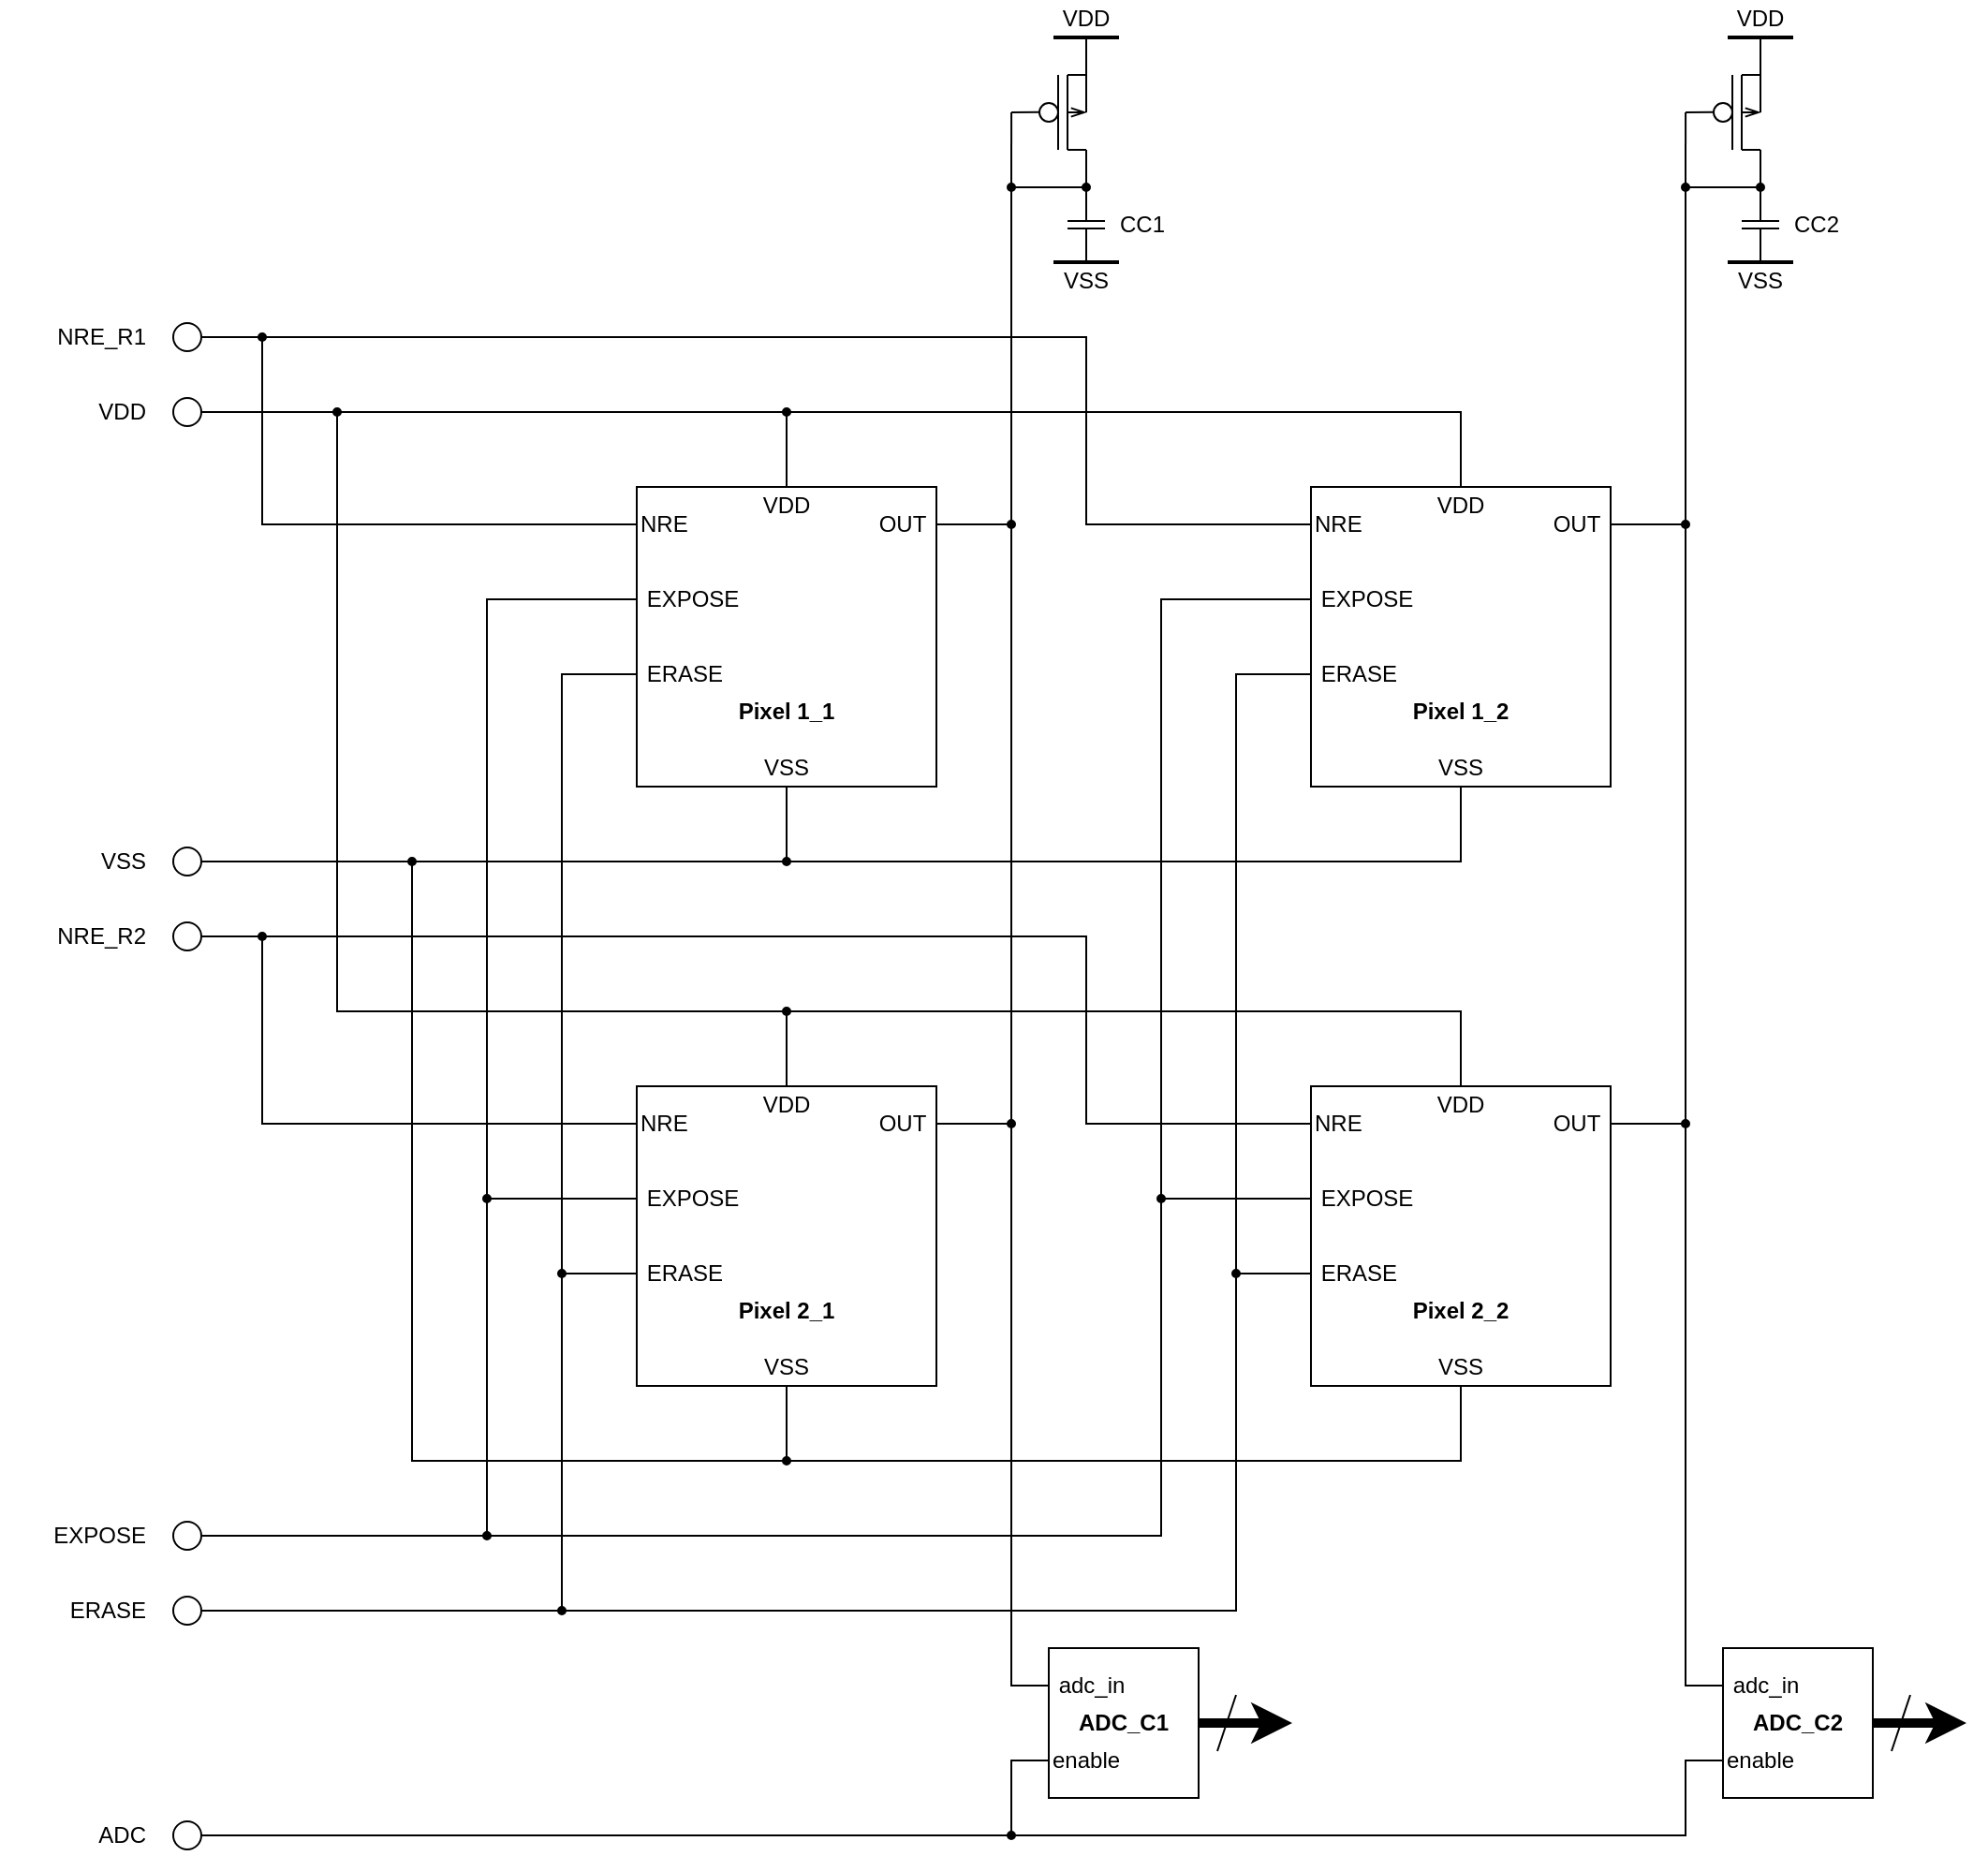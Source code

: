 <mxfile version="13.7.3" type="device"><diagram name="Page-1" id="16e2658f-23c8-b752-8be9-c03fbebb8bbe"><mxGraphModel dx="1668" dy="673" grid="1" gridSize="10" guides="1" tooltips="1" connect="1" arrows="1" fold="1" page="1" pageScale="1" pageWidth="1100" pageHeight="850" background="#ffffff" math="0" shadow="0"><root><mxCell id="0"/><mxCell id="1" parent="0"/><mxCell id="WKZ9acRub406jCpr7INW-43" value="" style="group" vertex="1" connectable="0" parent="1"><mxGeometry x="360" y="280" width="160" height="160" as="geometry"/></mxCell><mxCell id="WKZ9acRub406jCpr7INW-11" value="" style="group" vertex="1" connectable="0" parent="WKZ9acRub406jCpr7INW-43"><mxGeometry width="160" height="160" as="geometry"/></mxCell><mxCell id="WKZ9acRub406jCpr7INW-1" value="" style="rounded=0;whiteSpace=wrap;html=1;" vertex="1" parent="WKZ9acRub406jCpr7INW-11"><mxGeometry width="160" height="160" as="geometry"/></mxCell><mxCell id="WKZ9acRub406jCpr7INW-2" value="&amp;nbsp;EXPOSE" style="text;html=1;strokeColor=none;fillColor=none;align=left;verticalAlign=middle;whiteSpace=wrap;rounded=0;" vertex="1" parent="WKZ9acRub406jCpr7INW-11"><mxGeometry y="50" width="40" height="20" as="geometry"/></mxCell><mxCell id="WKZ9acRub406jCpr7INW-3" value="&amp;nbsp;ERASE" style="text;html=1;strokeColor=none;fillColor=none;align=left;verticalAlign=middle;whiteSpace=wrap;rounded=0;" vertex="1" parent="WKZ9acRub406jCpr7INW-11"><mxGeometry y="90" width="40" height="20" as="geometry"/></mxCell><mxCell id="WKZ9acRub406jCpr7INW-4" value="NRE" style="text;html=1;strokeColor=none;fillColor=none;align=left;verticalAlign=middle;whiteSpace=wrap;rounded=0;" vertex="1" parent="WKZ9acRub406jCpr7INW-11"><mxGeometry y="10" width="40" height="20" as="geometry"/></mxCell><mxCell id="WKZ9acRub406jCpr7INW-5" value="OUT&amp;nbsp;" style="text;html=1;strokeColor=none;fillColor=none;align=right;verticalAlign=middle;whiteSpace=wrap;rounded=0;" vertex="1" parent="WKZ9acRub406jCpr7INW-11"><mxGeometry x="120" y="10" width="40" height="20" as="geometry"/></mxCell><mxCell id="WKZ9acRub406jCpr7INW-6" value="VDD" style="text;html=1;strokeColor=none;fillColor=none;align=center;verticalAlign=middle;whiteSpace=wrap;rounded=0;" vertex="1" parent="WKZ9acRub406jCpr7INW-11"><mxGeometry x="60" width="40" height="20" as="geometry"/></mxCell><mxCell id="WKZ9acRub406jCpr7INW-8" value="Pixel 1_1" style="text;html=1;strokeColor=none;fillColor=none;align=center;verticalAlign=middle;whiteSpace=wrap;rounded=0;fontStyle=1" vertex="1" parent="WKZ9acRub406jCpr7INW-11"><mxGeometry x="45" y="110" width="70" height="20" as="geometry"/></mxCell><mxCell id="WKZ9acRub406jCpr7INW-9" value="VSS" style="text;html=1;strokeColor=none;fillColor=none;align=center;verticalAlign=middle;whiteSpace=wrap;rounded=0;" vertex="1" parent="WKZ9acRub406jCpr7INW-11"><mxGeometry x="60" y="140" width="40" height="20" as="geometry"/></mxCell><mxCell id="WKZ9acRub406jCpr7INW-44" value="" style="group" vertex="1" connectable="0" parent="1"><mxGeometry x="720" y="280" width="160" height="160" as="geometry"/></mxCell><mxCell id="WKZ9acRub406jCpr7INW-45" value="" style="group" vertex="1" connectable="0" parent="WKZ9acRub406jCpr7INW-44"><mxGeometry width="160" height="160" as="geometry"/></mxCell><mxCell id="WKZ9acRub406jCpr7INW-46" value="" style="rounded=0;whiteSpace=wrap;html=1;" vertex="1" parent="WKZ9acRub406jCpr7INW-45"><mxGeometry width="160" height="160" as="geometry"/></mxCell><mxCell id="WKZ9acRub406jCpr7INW-47" value="&amp;nbsp;EXPOSE" style="text;html=1;strokeColor=none;fillColor=none;align=left;verticalAlign=middle;whiteSpace=wrap;rounded=0;" vertex="1" parent="WKZ9acRub406jCpr7INW-45"><mxGeometry y="50" width="40" height="20" as="geometry"/></mxCell><mxCell id="WKZ9acRub406jCpr7INW-48" value="&amp;nbsp;ERASE" style="text;html=1;strokeColor=none;fillColor=none;align=left;verticalAlign=middle;whiteSpace=wrap;rounded=0;" vertex="1" parent="WKZ9acRub406jCpr7INW-45"><mxGeometry y="90" width="40" height="20" as="geometry"/></mxCell><mxCell id="WKZ9acRub406jCpr7INW-49" value="NRE" style="text;html=1;strokeColor=none;fillColor=none;align=left;verticalAlign=middle;whiteSpace=wrap;rounded=0;" vertex="1" parent="WKZ9acRub406jCpr7INW-45"><mxGeometry y="10" width="40" height="20" as="geometry"/></mxCell><mxCell id="WKZ9acRub406jCpr7INW-50" value="OUT&amp;nbsp;" style="text;html=1;strokeColor=none;fillColor=none;align=right;verticalAlign=middle;whiteSpace=wrap;rounded=0;" vertex="1" parent="WKZ9acRub406jCpr7INW-45"><mxGeometry x="120" y="10" width="40" height="20" as="geometry"/></mxCell><mxCell id="WKZ9acRub406jCpr7INW-51" value="VDD" style="text;html=1;strokeColor=none;fillColor=none;align=center;verticalAlign=middle;whiteSpace=wrap;rounded=0;" vertex="1" parent="WKZ9acRub406jCpr7INW-45"><mxGeometry x="60" width="40" height="20" as="geometry"/></mxCell><mxCell id="WKZ9acRub406jCpr7INW-52" value="Pixel 1_2" style="text;html=1;strokeColor=none;fillColor=none;align=center;verticalAlign=middle;whiteSpace=wrap;rounded=0;fontStyle=1" vertex="1" parent="WKZ9acRub406jCpr7INW-45"><mxGeometry x="45" y="110" width="70" height="20" as="geometry"/></mxCell><mxCell id="WKZ9acRub406jCpr7INW-53" value="VSS" style="text;html=1;strokeColor=none;fillColor=none;align=center;verticalAlign=middle;whiteSpace=wrap;rounded=0;" vertex="1" parent="WKZ9acRub406jCpr7INW-45"><mxGeometry x="60" y="140" width="40" height="20" as="geometry"/></mxCell><mxCell id="WKZ9acRub406jCpr7INW-54" value="" style="group" vertex="1" connectable="0" parent="1"><mxGeometry x="360" y="600" width="160" height="160" as="geometry"/></mxCell><mxCell id="WKZ9acRub406jCpr7INW-55" value="" style="group" vertex="1" connectable="0" parent="WKZ9acRub406jCpr7INW-54"><mxGeometry width="160" height="160" as="geometry"/></mxCell><mxCell id="WKZ9acRub406jCpr7INW-56" value="" style="rounded=0;whiteSpace=wrap;html=1;" vertex="1" parent="WKZ9acRub406jCpr7INW-55"><mxGeometry width="160" height="160" as="geometry"/></mxCell><mxCell id="WKZ9acRub406jCpr7INW-57" value="&amp;nbsp;EXPOSE" style="text;html=1;strokeColor=none;fillColor=none;align=left;verticalAlign=middle;whiteSpace=wrap;rounded=0;" vertex="1" parent="WKZ9acRub406jCpr7INW-55"><mxGeometry y="50" width="40" height="20" as="geometry"/></mxCell><mxCell id="WKZ9acRub406jCpr7INW-58" value="&amp;nbsp;ERASE" style="text;html=1;strokeColor=none;fillColor=none;align=left;verticalAlign=middle;whiteSpace=wrap;rounded=0;" vertex="1" parent="WKZ9acRub406jCpr7INW-55"><mxGeometry y="90" width="40" height="20" as="geometry"/></mxCell><mxCell id="WKZ9acRub406jCpr7INW-59" value="NRE" style="text;html=1;strokeColor=none;fillColor=none;align=left;verticalAlign=middle;whiteSpace=wrap;rounded=0;" vertex="1" parent="WKZ9acRub406jCpr7INW-55"><mxGeometry y="10" width="40" height="20" as="geometry"/></mxCell><mxCell id="WKZ9acRub406jCpr7INW-60" value="OUT&amp;nbsp;" style="text;html=1;strokeColor=none;fillColor=none;align=right;verticalAlign=middle;whiteSpace=wrap;rounded=0;" vertex="1" parent="WKZ9acRub406jCpr7INW-55"><mxGeometry x="120" y="10" width="40" height="20" as="geometry"/></mxCell><mxCell id="WKZ9acRub406jCpr7INW-61" value="VDD" style="text;html=1;strokeColor=none;fillColor=none;align=center;verticalAlign=middle;whiteSpace=wrap;rounded=0;" vertex="1" parent="WKZ9acRub406jCpr7INW-55"><mxGeometry x="60" width="40" height="20" as="geometry"/></mxCell><mxCell id="WKZ9acRub406jCpr7INW-62" value="Pixel 2_1" style="text;html=1;strokeColor=none;fillColor=none;align=center;verticalAlign=middle;whiteSpace=wrap;rounded=0;fontStyle=1" vertex="1" parent="WKZ9acRub406jCpr7INW-55"><mxGeometry x="45" y="110" width="70" height="20" as="geometry"/></mxCell><mxCell id="WKZ9acRub406jCpr7INW-63" value="VSS" style="text;html=1;strokeColor=none;fillColor=none;align=center;verticalAlign=middle;whiteSpace=wrap;rounded=0;" vertex="1" parent="WKZ9acRub406jCpr7INW-55"><mxGeometry x="60" y="140" width="40" height="20" as="geometry"/></mxCell><mxCell id="WKZ9acRub406jCpr7INW-64" value="" style="group" vertex="1" connectable="0" parent="1"><mxGeometry x="720" y="600" width="160" height="160" as="geometry"/></mxCell><mxCell id="WKZ9acRub406jCpr7INW-65" value="" style="group" vertex="1" connectable="0" parent="WKZ9acRub406jCpr7INW-64"><mxGeometry width="160" height="160" as="geometry"/></mxCell><mxCell id="WKZ9acRub406jCpr7INW-66" value="" style="rounded=0;whiteSpace=wrap;html=1;" vertex="1" parent="WKZ9acRub406jCpr7INW-65"><mxGeometry width="160" height="160" as="geometry"/></mxCell><mxCell id="WKZ9acRub406jCpr7INW-67" value="&amp;nbsp;EXPOSE" style="text;html=1;strokeColor=none;fillColor=none;align=left;verticalAlign=middle;whiteSpace=wrap;rounded=0;" vertex="1" parent="WKZ9acRub406jCpr7INW-65"><mxGeometry y="50" width="40" height="20" as="geometry"/></mxCell><mxCell id="WKZ9acRub406jCpr7INW-68" value="&amp;nbsp;ERASE" style="text;html=1;strokeColor=none;fillColor=none;align=left;verticalAlign=middle;whiteSpace=wrap;rounded=0;" vertex="1" parent="WKZ9acRub406jCpr7INW-65"><mxGeometry y="90" width="40" height="20" as="geometry"/></mxCell><mxCell id="WKZ9acRub406jCpr7INW-69" value="NRE" style="text;html=1;strokeColor=none;fillColor=none;align=left;verticalAlign=middle;whiteSpace=wrap;rounded=0;" vertex="1" parent="WKZ9acRub406jCpr7INW-65"><mxGeometry y="10" width="40" height="20" as="geometry"/></mxCell><mxCell id="WKZ9acRub406jCpr7INW-70" value="OUT&amp;nbsp;" style="text;html=1;strokeColor=none;fillColor=none;align=right;verticalAlign=middle;whiteSpace=wrap;rounded=0;" vertex="1" parent="WKZ9acRub406jCpr7INW-65"><mxGeometry x="120" y="10" width="40" height="20" as="geometry"/></mxCell><mxCell id="WKZ9acRub406jCpr7INW-71" value="VDD" style="text;html=1;strokeColor=none;fillColor=none;align=center;verticalAlign=middle;whiteSpace=wrap;rounded=0;" vertex="1" parent="WKZ9acRub406jCpr7INW-65"><mxGeometry x="60" width="40" height="20" as="geometry"/></mxCell><mxCell id="WKZ9acRub406jCpr7INW-72" value="Pixel 2_2" style="text;html=1;strokeColor=none;fillColor=none;align=center;verticalAlign=middle;whiteSpace=wrap;rounded=0;fontStyle=1" vertex="1" parent="WKZ9acRub406jCpr7INW-65"><mxGeometry x="45" y="110" width="70" height="20" as="geometry"/></mxCell><mxCell id="WKZ9acRub406jCpr7INW-73" value="VSS" style="text;html=1;strokeColor=none;fillColor=none;align=center;verticalAlign=middle;whiteSpace=wrap;rounded=0;" vertex="1" parent="WKZ9acRub406jCpr7INW-65"><mxGeometry x="60" y="140" width="40" height="20" as="geometry"/></mxCell><mxCell id="WKZ9acRub406jCpr7INW-13" value="" style="pointerEvents=1;verticalLabelPosition=bottom;shadow=0;dashed=0;align=center;html=1;verticalAlign=top;shape=mxgraph.electrical.capacitors.capacitor_1;direction=south;" vertex="1" parent="1"><mxGeometry x="590" y="120" width="20" height="40" as="geometry"/></mxCell><mxCell id="WKZ9acRub406jCpr7INW-17" value="CC1" style="text;html=1;strokeColor=none;fillColor=none;align=center;verticalAlign=middle;whiteSpace=wrap;rounded=0;" vertex="1" parent="1"><mxGeometry x="610" y="130" width="40" height="20" as="geometry"/></mxCell><mxCell id="WKZ9acRub406jCpr7INW-18" value="" style="endArrow=none;html=1;strokeWidth=2;" edge="1" parent="1"><mxGeometry width="50" height="50" relative="1" as="geometry"><mxPoint x="582.5" y="160" as="sourcePoint"/><mxPoint x="617.5" y="160" as="targetPoint"/></mxGeometry></mxCell><mxCell id="WKZ9acRub406jCpr7INW-19" value="VDD" style="text;html=1;strokeColor=none;fillColor=none;align=center;verticalAlign=middle;whiteSpace=wrap;rounded=0;" vertex="1" parent="1"><mxGeometry x="580" y="20" width="40" height="20" as="geometry"/></mxCell><mxCell id="WKZ9acRub406jCpr7INW-20" value="VSS" style="text;html=1;strokeColor=none;fillColor=none;align=center;verticalAlign=middle;whiteSpace=wrap;rounded=0;" vertex="1" parent="1"><mxGeometry x="580" y="160" width="40" height="20" as="geometry"/></mxCell><mxCell id="WKZ9acRub406jCpr7INW-26" value="" style="endArrow=none;html=1;strokeWidth=1;" edge="1" parent="1"><mxGeometry width="50" height="50" relative="1" as="geometry"><mxPoint x="585" y="100" as="sourcePoint"/><mxPoint x="585" y="60" as="targetPoint"/></mxGeometry></mxCell><mxCell id="WKZ9acRub406jCpr7INW-27" value="" style="endArrow=none;html=1;strokeWidth=1;" edge="1" parent="1"><mxGeometry width="50" height="50" relative="1" as="geometry"><mxPoint x="590.0" y="100" as="sourcePoint"/><mxPoint x="590" y="60" as="targetPoint"/></mxGeometry></mxCell><mxCell id="WKZ9acRub406jCpr7INW-28" value="" style="endArrow=none;html=1;strokeWidth=1;" edge="1" parent="1"><mxGeometry width="50" height="50" relative="1" as="geometry"><mxPoint x="590" y="100" as="sourcePoint"/><mxPoint x="600" y="100" as="targetPoint"/></mxGeometry></mxCell><mxCell id="WKZ9acRub406jCpr7INW-29" value="" style="endArrow=none;html=1;strokeWidth=1;" edge="1" parent="1"><mxGeometry width="50" height="50" relative="1" as="geometry"><mxPoint x="590" y="60" as="sourcePoint"/><mxPoint x="600" y="60" as="targetPoint"/></mxGeometry></mxCell><mxCell id="WKZ9acRub406jCpr7INW-30" value="" style="endArrow=openThin;html=1;strokeWidth=1;endFill=0;" edge="1" parent="1"><mxGeometry width="50" height="50" relative="1" as="geometry"><mxPoint x="590" y="80" as="sourcePoint"/><mxPoint x="600" y="80" as="targetPoint"/></mxGeometry></mxCell><mxCell id="WKZ9acRub406jCpr7INW-31" value="" style="endArrow=none;html=1;strokeWidth=1;" edge="1" parent="1"><mxGeometry width="50" height="50" relative="1" as="geometry"><mxPoint x="600" y="80" as="sourcePoint"/><mxPoint x="600" y="60" as="targetPoint"/></mxGeometry></mxCell><mxCell id="WKZ9acRub406jCpr7INW-32" value="" style="ellipse;whiteSpace=wrap;html=1;aspect=fixed;fillColor=none;" vertex="1" parent="1"><mxGeometry x="575" y="75" width="10" height="10" as="geometry"/></mxCell><mxCell id="WKZ9acRub406jCpr7INW-34" value="" style="endArrow=none;html=1;strokeWidth=1;" edge="1" parent="1"><mxGeometry width="50" height="50" relative="1" as="geometry"><mxPoint x="560" y="80" as="sourcePoint"/><mxPoint x="575" y="79.93" as="targetPoint"/><Array as="points"/></mxGeometry></mxCell><mxCell id="WKZ9acRub406jCpr7INW-35" value="" style="endArrow=none;html=1;strokeWidth=1;" edge="1" parent="1"><mxGeometry width="50" height="50" relative="1" as="geometry"><mxPoint x="600" y="120" as="sourcePoint"/><mxPoint x="600" y="100" as="targetPoint"/></mxGeometry></mxCell><mxCell id="WKZ9acRub406jCpr7INW-36" value="" style="endArrow=none;html=1;strokeWidth=1;" edge="1" parent="1"><mxGeometry width="50" height="50" relative="1" as="geometry"><mxPoint x="600" y="60" as="sourcePoint"/><mxPoint x="600" y="40" as="targetPoint"/><Array as="points"><mxPoint x="600" y="50"/></Array></mxGeometry></mxCell><mxCell id="WKZ9acRub406jCpr7INW-37" value="" style="endArrow=none;html=1;strokeWidth=2;" edge="1" parent="1"><mxGeometry width="50" height="50" relative="1" as="geometry"><mxPoint x="582.5" y="40" as="sourcePoint"/><mxPoint x="617.5" y="40" as="targetPoint"/></mxGeometry></mxCell><mxCell id="WKZ9acRub406jCpr7INW-39" style="edgeStyle=orthogonalEdgeStyle;rounded=0;orthogonalLoop=1;jettySize=auto;html=1;exitX=0.5;exitY=0;exitDx=0;exitDy=0;endArrow=none;endFill=0;strokeWidth=1;" edge="1" parent="1" source="WKZ9acRub406jCpr7INW-38"><mxGeometry relative="1" as="geometry"><mxPoint x="560.029" y="80" as="targetPoint"/></mxGeometry></mxCell><mxCell id="WKZ9acRub406jCpr7INW-40" style="edgeStyle=orthogonalEdgeStyle;rounded=0;orthogonalLoop=1;jettySize=auto;html=1;exitX=1;exitY=0.5;exitDx=0;exitDy=0;endArrow=none;endFill=0;strokeWidth=1;" edge="1" parent="1" source="WKZ9acRub406jCpr7INW-41"><mxGeometry relative="1" as="geometry"><mxPoint x="600" y="120" as="targetPoint"/></mxGeometry></mxCell><mxCell id="WKZ9acRub406jCpr7INW-142" style="edgeStyle=orthogonalEdgeStyle;rounded=0;orthogonalLoop=1;jettySize=auto;html=1;exitX=0.5;exitY=1;exitDx=0;exitDy=0;entryX=0.5;entryY=0;entryDx=0;entryDy=0;endArrow=none;endFill=0;strokeWidth=1;" edge="1" parent="1" source="WKZ9acRub406jCpr7INW-38" target="WKZ9acRub406jCpr7INW-96"><mxGeometry relative="1" as="geometry"/></mxCell><mxCell id="WKZ9acRub406jCpr7INW-38" value="" style="ellipse;whiteSpace=wrap;html=1;aspect=fixed;fillColor=#000000;" vertex="1" parent="1"><mxGeometry x="558" y="118" width="4" height="4" as="geometry"/></mxCell><mxCell id="WKZ9acRub406jCpr7INW-41" value="" style="ellipse;whiteSpace=wrap;html=1;aspect=fixed;fillColor=#000000;" vertex="1" parent="1"><mxGeometry x="598" y="118" width="4" height="4" as="geometry"/></mxCell><mxCell id="WKZ9acRub406jCpr7INW-42" style="edgeStyle=orthogonalEdgeStyle;rounded=0;orthogonalLoop=1;jettySize=auto;html=1;exitX=1;exitY=0.5;exitDx=0;exitDy=0;endArrow=none;endFill=0;strokeWidth=1;" edge="1" parent="1" source="WKZ9acRub406jCpr7INW-38" target="WKZ9acRub406jCpr7INW-41"><mxGeometry relative="1" as="geometry"><mxPoint x="600" y="120" as="targetPoint"/><mxPoint x="562.0" y="120" as="sourcePoint"/><Array as="points"><mxPoint x="578" y="120"/><mxPoint x="578" y="120"/></Array></mxGeometry></mxCell><mxCell id="WKZ9acRub406jCpr7INW-75" value="" style="pointerEvents=1;verticalLabelPosition=bottom;shadow=0;dashed=0;align=center;html=1;verticalAlign=top;shape=mxgraph.electrical.capacitors.capacitor_1;direction=south;" vertex="1" parent="1"><mxGeometry x="950" y="120" width="20" height="40" as="geometry"/></mxCell><mxCell id="WKZ9acRub406jCpr7INW-76" value="CC2" style="text;html=1;strokeColor=none;fillColor=none;align=center;verticalAlign=middle;whiteSpace=wrap;rounded=0;" vertex="1" parent="1"><mxGeometry x="970" y="130" width="40" height="20" as="geometry"/></mxCell><mxCell id="WKZ9acRub406jCpr7INW-77" value="" style="endArrow=none;html=1;strokeWidth=2;" edge="1" parent="1"><mxGeometry width="50" height="50" relative="1" as="geometry"><mxPoint x="942.5" y="160" as="sourcePoint"/><mxPoint x="977.5" y="160" as="targetPoint"/></mxGeometry></mxCell><mxCell id="WKZ9acRub406jCpr7INW-78" value="VDD" style="text;html=1;strokeColor=none;fillColor=none;align=center;verticalAlign=middle;whiteSpace=wrap;rounded=0;" vertex="1" parent="1"><mxGeometry x="940" y="20" width="40" height="20" as="geometry"/></mxCell><mxCell id="WKZ9acRub406jCpr7INW-79" value="VSS" style="text;html=1;strokeColor=none;fillColor=none;align=center;verticalAlign=middle;whiteSpace=wrap;rounded=0;" vertex="1" parent="1"><mxGeometry x="940" y="160" width="40" height="20" as="geometry"/></mxCell><mxCell id="WKZ9acRub406jCpr7INW-80" value="" style="endArrow=none;html=1;strokeWidth=1;" edge="1" parent="1"><mxGeometry width="50" height="50" relative="1" as="geometry"><mxPoint x="945" y="100" as="sourcePoint"/><mxPoint x="945" y="60" as="targetPoint"/></mxGeometry></mxCell><mxCell id="WKZ9acRub406jCpr7INW-81" value="" style="endArrow=none;html=1;strokeWidth=1;" edge="1" parent="1"><mxGeometry width="50" height="50" relative="1" as="geometry"><mxPoint x="950" y="100" as="sourcePoint"/><mxPoint x="950" y="60" as="targetPoint"/></mxGeometry></mxCell><mxCell id="WKZ9acRub406jCpr7INW-82" value="" style="endArrow=none;html=1;strokeWidth=1;" edge="1" parent="1"><mxGeometry width="50" height="50" relative="1" as="geometry"><mxPoint x="950" y="100" as="sourcePoint"/><mxPoint x="960" y="100" as="targetPoint"/></mxGeometry></mxCell><mxCell id="WKZ9acRub406jCpr7INW-83" value="" style="endArrow=none;html=1;strokeWidth=1;" edge="1" parent="1"><mxGeometry width="50" height="50" relative="1" as="geometry"><mxPoint x="950" y="60" as="sourcePoint"/><mxPoint x="960" y="60" as="targetPoint"/></mxGeometry></mxCell><mxCell id="WKZ9acRub406jCpr7INW-84" value="" style="endArrow=openThin;html=1;strokeWidth=1;endFill=0;" edge="1" parent="1"><mxGeometry width="50" height="50" relative="1" as="geometry"><mxPoint x="950" y="80" as="sourcePoint"/><mxPoint x="960" y="80" as="targetPoint"/></mxGeometry></mxCell><mxCell id="WKZ9acRub406jCpr7INW-85" value="" style="endArrow=none;html=1;strokeWidth=1;" edge="1" parent="1"><mxGeometry width="50" height="50" relative="1" as="geometry"><mxPoint x="960" y="80" as="sourcePoint"/><mxPoint x="960" y="60" as="targetPoint"/></mxGeometry></mxCell><mxCell id="WKZ9acRub406jCpr7INW-86" value="" style="ellipse;whiteSpace=wrap;html=1;aspect=fixed;fillColor=none;" vertex="1" parent="1"><mxGeometry x="935" y="75" width="10" height="10" as="geometry"/></mxCell><mxCell id="WKZ9acRub406jCpr7INW-87" value="" style="endArrow=none;html=1;strokeWidth=1;" edge="1" parent="1"><mxGeometry width="50" height="50" relative="1" as="geometry"><mxPoint x="920" y="80" as="sourcePoint"/><mxPoint x="935" y="79.93" as="targetPoint"/><Array as="points"/></mxGeometry></mxCell><mxCell id="WKZ9acRub406jCpr7INW-88" value="" style="endArrow=none;html=1;strokeWidth=1;" edge="1" parent="1"><mxGeometry width="50" height="50" relative="1" as="geometry"><mxPoint x="960" y="120" as="sourcePoint"/><mxPoint x="960" y="100" as="targetPoint"/></mxGeometry></mxCell><mxCell id="WKZ9acRub406jCpr7INW-89" value="" style="endArrow=none;html=1;strokeWidth=1;" edge="1" parent="1"><mxGeometry width="50" height="50" relative="1" as="geometry"><mxPoint x="960" y="60" as="sourcePoint"/><mxPoint x="960" y="40" as="targetPoint"/><Array as="points"><mxPoint x="960" y="50"/></Array></mxGeometry></mxCell><mxCell id="WKZ9acRub406jCpr7INW-90" value="" style="endArrow=none;html=1;strokeWidth=2;" edge="1" parent="1"><mxGeometry width="50" height="50" relative="1" as="geometry"><mxPoint x="942.5" y="40" as="sourcePoint"/><mxPoint x="977.5" y="40" as="targetPoint"/></mxGeometry></mxCell><mxCell id="WKZ9acRub406jCpr7INW-91" style="edgeStyle=orthogonalEdgeStyle;rounded=0;orthogonalLoop=1;jettySize=auto;html=1;exitX=0.5;exitY=0;exitDx=0;exitDy=0;endArrow=none;endFill=0;strokeWidth=1;" edge="1" parent="1" source="WKZ9acRub406jCpr7INW-93"><mxGeometry relative="1" as="geometry"><mxPoint x="920.029" y="80" as="targetPoint"/></mxGeometry></mxCell><mxCell id="WKZ9acRub406jCpr7INW-92" style="edgeStyle=orthogonalEdgeStyle;rounded=0;orthogonalLoop=1;jettySize=auto;html=1;exitX=1;exitY=0.5;exitDx=0;exitDy=0;endArrow=none;endFill=0;strokeWidth=1;" edge="1" parent="1" source="WKZ9acRub406jCpr7INW-94"><mxGeometry relative="1" as="geometry"><mxPoint x="960" y="120" as="targetPoint"/></mxGeometry></mxCell><mxCell id="WKZ9acRub406jCpr7INW-93" value="" style="ellipse;whiteSpace=wrap;html=1;aspect=fixed;fillColor=#000000;" vertex="1" parent="1"><mxGeometry x="918" y="118" width="4" height="4" as="geometry"/></mxCell><mxCell id="WKZ9acRub406jCpr7INW-94" value="" style="ellipse;whiteSpace=wrap;html=1;aspect=fixed;fillColor=#000000;" vertex="1" parent="1"><mxGeometry x="958" y="118" width="4" height="4" as="geometry"/></mxCell><mxCell id="WKZ9acRub406jCpr7INW-95" style="edgeStyle=orthogonalEdgeStyle;rounded=0;orthogonalLoop=1;jettySize=auto;html=1;exitX=1;exitY=0.5;exitDx=0;exitDy=0;endArrow=none;endFill=0;strokeWidth=1;" edge="1" parent="1" source="WKZ9acRub406jCpr7INW-93" target="WKZ9acRub406jCpr7INW-94"><mxGeometry relative="1" as="geometry"><mxPoint x="960" y="120" as="targetPoint"/><mxPoint x="922.0" y="120" as="sourcePoint"/><Array as="points"><mxPoint x="938" y="120"/><mxPoint x="938" y="120"/></Array></mxGeometry></mxCell><mxCell id="WKZ9acRub406jCpr7INW-96" value="" style="ellipse;whiteSpace=wrap;html=1;aspect=fixed;fillColor=#000000;" vertex="1" parent="1"><mxGeometry x="558" y="298" width="4" height="4" as="geometry"/></mxCell><mxCell id="WKZ9acRub406jCpr7INW-114" style="edgeStyle=orthogonalEdgeStyle;rounded=0;orthogonalLoop=1;jettySize=auto;html=1;exitX=1;exitY=0.5;exitDx=0;exitDy=0;entryX=0.5;entryY=1;entryDx=0;entryDy=0;endArrow=none;endFill=0;strokeWidth=1;" edge="1" parent="1" source="WKZ9acRub406jCpr7INW-97" target="WKZ9acRub406jCpr7INW-53"><mxGeometry relative="1" as="geometry"/></mxCell><mxCell id="WKZ9acRub406jCpr7INW-97" value="" style="ellipse;whiteSpace=wrap;html=1;aspect=fixed;fillColor=#000000;" vertex="1" parent="1"><mxGeometry x="438" y="478" width="4" height="4" as="geometry"/></mxCell><mxCell id="WKZ9acRub406jCpr7INW-120" style="edgeStyle=orthogonalEdgeStyle;rounded=0;orthogonalLoop=1;jettySize=auto;html=1;exitX=0.5;exitY=1;exitDx=0;exitDy=0;entryX=0.5;entryY=0;entryDx=0;entryDy=0;endArrow=none;endFill=0;strokeWidth=1;" edge="1" parent="1" source="WKZ9acRub406jCpr7INW-98" target="WKZ9acRub406jCpr7INW-6"><mxGeometry relative="1" as="geometry"/></mxCell><mxCell id="WKZ9acRub406jCpr7INW-121" style="edgeStyle=orthogonalEdgeStyle;rounded=0;orthogonalLoop=1;jettySize=auto;html=1;exitX=1;exitY=0.5;exitDx=0;exitDy=0;entryX=0.5;entryY=0;entryDx=0;entryDy=0;endArrow=none;endFill=0;strokeWidth=1;" edge="1" parent="1" source="WKZ9acRub406jCpr7INW-98" target="WKZ9acRub406jCpr7INW-51"><mxGeometry relative="1" as="geometry"/></mxCell><mxCell id="WKZ9acRub406jCpr7INW-98" value="" style="ellipse;whiteSpace=wrap;html=1;aspect=fixed;fillColor=#000000;" vertex="1" parent="1"><mxGeometry x="438" y="238" width="4" height="4" as="geometry"/></mxCell><mxCell id="WKZ9acRub406jCpr7INW-161" style="edgeStyle=orthogonalEdgeStyle;rounded=0;orthogonalLoop=1;jettySize=auto;html=1;exitX=0.5;exitY=1;exitDx=0;exitDy=0;entryX=0;entryY=0.5;entryDx=0;entryDy=0;endArrow=none;endFill=0;strokeWidth=1;" edge="1" parent="1" source="WKZ9acRub406jCpr7INW-99" target="WKZ9acRub406jCpr7INW-150"><mxGeometry relative="1" as="geometry"/></mxCell><mxCell id="WKZ9acRub406jCpr7INW-99" value="" style="ellipse;whiteSpace=wrap;html=1;aspect=fixed;fillColor=#000000;" vertex="1" parent="1"><mxGeometry x="558" y="618" width="4" height="4" as="geometry"/></mxCell><mxCell id="WKZ9acRub406jCpr7INW-117" style="edgeStyle=orthogonalEdgeStyle;rounded=0;orthogonalLoop=1;jettySize=auto;html=1;exitX=0.5;exitY=0;exitDx=0;exitDy=0;entryX=0.5;entryY=1;entryDx=0;entryDy=0;endArrow=none;endFill=0;strokeWidth=1;" edge="1" parent="1" source="WKZ9acRub406jCpr7INW-100" target="WKZ9acRub406jCpr7INW-63"><mxGeometry relative="1" as="geometry"/></mxCell><mxCell id="WKZ9acRub406jCpr7INW-118" style="edgeStyle=orthogonalEdgeStyle;rounded=0;orthogonalLoop=1;jettySize=auto;html=1;exitX=1;exitY=0.5;exitDx=0;exitDy=0;entryX=0.5;entryY=1;entryDx=0;entryDy=0;endArrow=none;endFill=0;strokeWidth=1;" edge="1" parent="1" source="WKZ9acRub406jCpr7INW-100" target="WKZ9acRub406jCpr7INW-73"><mxGeometry relative="1" as="geometry"/></mxCell><mxCell id="WKZ9acRub406jCpr7INW-100" value="" style="ellipse;whiteSpace=wrap;html=1;aspect=fixed;fillColor=#000000;" vertex="1" parent="1"><mxGeometry x="438" y="798" width="4" height="4" as="geometry"/></mxCell><mxCell id="WKZ9acRub406jCpr7INW-123" style="edgeStyle=orthogonalEdgeStyle;rounded=0;orthogonalLoop=1;jettySize=auto;html=1;exitX=1;exitY=0.5;exitDx=0;exitDy=0;entryX=0.5;entryY=0;entryDx=0;entryDy=0;endArrow=none;endFill=0;strokeWidth=1;" edge="1" parent="1" source="WKZ9acRub406jCpr7INW-101" target="WKZ9acRub406jCpr7INW-71"><mxGeometry relative="1" as="geometry"/></mxCell><mxCell id="WKZ9acRub406jCpr7INW-124" style="edgeStyle=orthogonalEdgeStyle;rounded=0;orthogonalLoop=1;jettySize=auto;html=1;exitX=0.5;exitY=1;exitDx=0;exitDy=0;entryX=0.5;entryY=0;entryDx=0;entryDy=0;endArrow=none;endFill=0;strokeWidth=1;" edge="1" parent="1" source="WKZ9acRub406jCpr7INW-101" target="WKZ9acRub406jCpr7INW-61"><mxGeometry relative="1" as="geometry"/></mxCell><mxCell id="WKZ9acRub406jCpr7INW-101" value="" style="ellipse;whiteSpace=wrap;html=1;aspect=fixed;fillColor=#000000;" vertex="1" parent="1"><mxGeometry x="438" y="558" width="4" height="4" as="geometry"/></mxCell><mxCell id="WKZ9acRub406jCpr7INW-102" value="" style="ellipse;whiteSpace=wrap;html=1;aspect=fixed;fillColor=#000000;" vertex="1" parent="1"><mxGeometry x="318" y="698" width="4" height="4" as="geometry"/></mxCell><mxCell id="WKZ9acRub406jCpr7INW-125" style="edgeStyle=orthogonalEdgeStyle;rounded=0;orthogonalLoop=1;jettySize=auto;html=1;exitX=0.5;exitY=0;exitDx=0;exitDy=0;entryX=0;entryY=0.5;entryDx=0;entryDy=0;endArrow=none;endFill=0;strokeWidth=1;" edge="1" parent="1" source="WKZ9acRub406jCpr7INW-103" target="WKZ9acRub406jCpr7INW-2"><mxGeometry relative="1" as="geometry"/></mxCell><mxCell id="WKZ9acRub406jCpr7INW-127" style="edgeStyle=orthogonalEdgeStyle;rounded=0;orthogonalLoop=1;jettySize=auto;html=1;exitX=1;exitY=0.5;exitDx=0;exitDy=0;entryX=0;entryY=0.5;entryDx=0;entryDy=0;endArrow=none;endFill=0;strokeWidth=1;" edge="1" parent="1" source="WKZ9acRub406jCpr7INW-103" target="WKZ9acRub406jCpr7INW-57"><mxGeometry relative="1" as="geometry"/></mxCell><mxCell id="WKZ9acRub406jCpr7INW-129" style="edgeStyle=orthogonalEdgeStyle;rounded=0;orthogonalLoop=1;jettySize=auto;html=1;exitX=0.5;exitY=1;exitDx=0;exitDy=0;entryX=0.5;entryY=0;entryDx=0;entryDy=0;endArrow=none;endFill=0;strokeWidth=1;" edge="1" parent="1" source="WKZ9acRub406jCpr7INW-103" target="WKZ9acRub406jCpr7INW-109"><mxGeometry relative="1" as="geometry"/></mxCell><mxCell id="WKZ9acRub406jCpr7INW-103" value="" style="ellipse;whiteSpace=wrap;html=1;aspect=fixed;fillColor=#000000;" vertex="1" parent="1"><mxGeometry x="278" y="658" width="4" height="4" as="geometry"/></mxCell><mxCell id="WKZ9acRub406jCpr7INW-133" style="edgeStyle=orthogonalEdgeStyle;rounded=0;orthogonalLoop=1;jettySize=auto;html=1;exitX=1;exitY=0.5;exitDx=0;exitDy=0;entryX=0;entryY=0.5;entryDx=0;entryDy=0;endArrow=none;endFill=0;strokeWidth=1;" edge="1" parent="1" source="WKZ9acRub406jCpr7INW-104" target="WKZ9acRub406jCpr7INW-68"><mxGeometry relative="1" as="geometry"/></mxCell><mxCell id="WKZ9acRub406jCpr7INW-104" value="" style="ellipse;whiteSpace=wrap;html=1;aspect=fixed;fillColor=#000000;" vertex="1" parent="1"><mxGeometry x="678" y="698" width="4" height="4" as="geometry"/></mxCell><mxCell id="WKZ9acRub406jCpr7INW-134" style="edgeStyle=orthogonalEdgeStyle;rounded=0;orthogonalLoop=1;jettySize=auto;html=1;exitX=1;exitY=0.5;exitDx=0;exitDy=0;entryX=0;entryY=0.5;entryDx=0;entryDy=0;endArrow=none;endFill=0;strokeWidth=1;" edge="1" parent="1" source="WKZ9acRub406jCpr7INW-105" target="WKZ9acRub406jCpr7INW-67"><mxGeometry relative="1" as="geometry"/></mxCell><mxCell id="WKZ9acRub406jCpr7INW-135" style="edgeStyle=orthogonalEdgeStyle;rounded=0;orthogonalLoop=1;jettySize=auto;html=1;exitX=0.5;exitY=0;exitDx=0;exitDy=0;entryX=0;entryY=0.5;entryDx=0;entryDy=0;endArrow=none;endFill=0;strokeWidth=1;" edge="1" parent="1" source="WKZ9acRub406jCpr7INW-105" target="WKZ9acRub406jCpr7INW-47"><mxGeometry relative="1" as="geometry"/></mxCell><mxCell id="WKZ9acRub406jCpr7INW-105" value="" style="ellipse;whiteSpace=wrap;html=1;aspect=fixed;fillColor=#000000;" vertex="1" parent="1"><mxGeometry x="638" y="658" width="4" height="4" as="geometry"/></mxCell><mxCell id="WKZ9acRub406jCpr7INW-147" style="edgeStyle=orthogonalEdgeStyle;rounded=0;orthogonalLoop=1;jettySize=auto;html=1;exitX=0.5;exitY=0;exitDx=0;exitDy=0;entryX=0.5;entryY=1;entryDx=0;entryDy=0;endArrow=none;endFill=0;strokeWidth=1;" edge="1" parent="1" source="WKZ9acRub406jCpr7INW-106" target="WKZ9acRub406jCpr7INW-93"><mxGeometry relative="1" as="geometry"/></mxCell><mxCell id="WKZ9acRub406jCpr7INW-106" value="" style="ellipse;whiteSpace=wrap;html=1;aspect=fixed;fillColor=#000000;" vertex="1" parent="1"><mxGeometry x="918" y="298" width="4" height="4" as="geometry"/></mxCell><mxCell id="WKZ9acRub406jCpr7INW-146" style="edgeStyle=orthogonalEdgeStyle;rounded=0;orthogonalLoop=1;jettySize=auto;html=1;exitX=0.5;exitY=0;exitDx=0;exitDy=0;entryX=0.5;entryY=1;entryDx=0;entryDy=0;endArrow=none;endFill=0;strokeWidth=1;" edge="1" parent="1" source="WKZ9acRub406jCpr7INW-107" target="WKZ9acRub406jCpr7INW-106"><mxGeometry relative="1" as="geometry"/></mxCell><mxCell id="WKZ9acRub406jCpr7INW-162" style="edgeStyle=orthogonalEdgeStyle;rounded=0;orthogonalLoop=1;jettySize=auto;html=1;exitX=0.5;exitY=1;exitDx=0;exitDy=0;entryX=0;entryY=0.5;entryDx=0;entryDy=0;endArrow=none;endFill=0;strokeWidth=1;" edge="1" parent="1" source="WKZ9acRub406jCpr7INW-107" target="WKZ9acRub406jCpr7INW-157"><mxGeometry relative="1" as="geometry"/></mxCell><mxCell id="WKZ9acRub406jCpr7INW-107" value="" style="ellipse;whiteSpace=wrap;html=1;aspect=fixed;fillColor=#000000;" vertex="1" parent="1"><mxGeometry x="918" y="618" width="4" height="4" as="geometry"/></mxCell><mxCell id="WKZ9acRub406jCpr7INW-130" style="edgeStyle=orthogonalEdgeStyle;rounded=0;orthogonalLoop=1;jettySize=auto;html=1;exitX=0.5;exitY=0;exitDx=0;exitDy=0;entryX=0.5;entryY=1;entryDx=0;entryDy=0;endArrow=none;endFill=0;strokeWidth=1;" edge="1" parent="1" source="WKZ9acRub406jCpr7INW-108" target="WKZ9acRub406jCpr7INW-102"><mxGeometry relative="1" as="geometry"/></mxCell><mxCell id="WKZ9acRub406jCpr7INW-131" style="edgeStyle=orthogonalEdgeStyle;rounded=0;orthogonalLoop=1;jettySize=auto;html=1;exitX=1;exitY=0.5;exitDx=0;exitDy=0;entryX=0.5;entryY=1;entryDx=0;entryDy=0;endArrow=none;endFill=0;strokeWidth=1;" edge="1" parent="1" source="WKZ9acRub406jCpr7INW-108" target="WKZ9acRub406jCpr7INW-104"><mxGeometry relative="1" as="geometry"/></mxCell><mxCell id="WKZ9acRub406jCpr7INW-108" value="" style="ellipse;whiteSpace=wrap;html=1;aspect=fixed;fillColor=#000000;" vertex="1" parent="1"><mxGeometry x="318" y="878" width="4" height="4" as="geometry"/></mxCell><mxCell id="WKZ9acRub406jCpr7INW-132" style="edgeStyle=orthogonalEdgeStyle;rounded=0;orthogonalLoop=1;jettySize=auto;html=1;exitX=1;exitY=0.5;exitDx=0;exitDy=0;entryX=0.5;entryY=1;entryDx=0;entryDy=0;endArrow=none;endFill=0;strokeWidth=1;" edge="1" parent="1" source="WKZ9acRub406jCpr7INW-109" target="WKZ9acRub406jCpr7INW-105"><mxGeometry relative="1" as="geometry"/></mxCell><mxCell id="WKZ9acRub406jCpr7INW-109" value="" style="ellipse;whiteSpace=wrap;html=1;aspect=fixed;fillColor=#000000;" vertex="1" parent="1"><mxGeometry x="278" y="838" width="4" height="4" as="geometry"/></mxCell><mxCell id="WKZ9acRub406jCpr7INW-137" style="edgeStyle=orthogonalEdgeStyle;rounded=0;orthogonalLoop=1;jettySize=auto;html=1;exitX=1;exitY=0.5;exitDx=0;exitDy=0;entryX=0;entryY=0.5;entryDx=0;entryDy=0;endArrow=none;endFill=0;strokeWidth=1;" edge="1" parent="1" source="WKZ9acRub406jCpr7INW-110" target="WKZ9acRub406jCpr7INW-69"><mxGeometry relative="1" as="geometry"><Array as="points"><mxPoint x="600" y="520"/><mxPoint x="600" y="620"/></Array></mxGeometry></mxCell><mxCell id="WKZ9acRub406jCpr7INW-138" style="edgeStyle=orthogonalEdgeStyle;rounded=0;orthogonalLoop=1;jettySize=auto;html=1;exitX=0.5;exitY=1;exitDx=0;exitDy=0;entryX=0;entryY=0.5;entryDx=0;entryDy=0;endArrow=none;endFill=0;strokeWidth=1;" edge="1" parent="1" source="WKZ9acRub406jCpr7INW-110" target="WKZ9acRub406jCpr7INW-59"><mxGeometry relative="1" as="geometry"/></mxCell><mxCell id="WKZ9acRub406jCpr7INW-110" value="" style="ellipse;whiteSpace=wrap;html=1;aspect=fixed;fillColor=#000000;" vertex="1" parent="1"><mxGeometry x="158" y="518" width="4" height="4" as="geometry"/></mxCell><mxCell id="WKZ9acRub406jCpr7INW-115" style="edgeStyle=orthogonalEdgeStyle;rounded=0;orthogonalLoop=1;jettySize=auto;html=1;exitX=1;exitY=0.5;exitDx=0;exitDy=0;entryX=0;entryY=0.5;entryDx=0;entryDy=0;endArrow=none;endFill=0;strokeWidth=1;" edge="1" parent="1" source="WKZ9acRub406jCpr7INW-111" target="WKZ9acRub406jCpr7INW-97"><mxGeometry relative="1" as="geometry"/></mxCell><mxCell id="WKZ9acRub406jCpr7INW-116" style="edgeStyle=orthogonalEdgeStyle;rounded=0;orthogonalLoop=1;jettySize=auto;html=1;exitX=0.5;exitY=1;exitDx=0;exitDy=0;endArrow=none;endFill=0;strokeWidth=1;entryX=0;entryY=0.5;entryDx=0;entryDy=0;" edge="1" parent="1" source="WKZ9acRub406jCpr7INW-111" target="WKZ9acRub406jCpr7INW-100"><mxGeometry relative="1" as="geometry"><Array as="points"><mxPoint x="240" y="800"/></Array></mxGeometry></mxCell><mxCell id="WKZ9acRub406jCpr7INW-111" value="" style="ellipse;whiteSpace=wrap;html=1;aspect=fixed;fillColor=#000000;" vertex="1" parent="1"><mxGeometry x="238" y="478" width="4" height="4" as="geometry"/></mxCell><mxCell id="WKZ9acRub406jCpr7INW-119" style="edgeStyle=orthogonalEdgeStyle;rounded=0;orthogonalLoop=1;jettySize=auto;html=1;exitX=1;exitY=0.5;exitDx=0;exitDy=0;entryX=0;entryY=0.5;entryDx=0;entryDy=0;endArrow=none;endFill=0;strokeWidth=1;" edge="1" parent="1" source="WKZ9acRub406jCpr7INW-112" target="WKZ9acRub406jCpr7INW-98"><mxGeometry relative="1" as="geometry"/></mxCell><mxCell id="WKZ9acRub406jCpr7INW-122" style="edgeStyle=orthogonalEdgeStyle;rounded=0;orthogonalLoop=1;jettySize=auto;html=1;exitX=0.5;exitY=1;exitDx=0;exitDy=0;entryX=0;entryY=0.5;entryDx=0;entryDy=0;endArrow=none;endFill=0;strokeWidth=1;" edge="1" parent="1" source="WKZ9acRub406jCpr7INW-112" target="WKZ9acRub406jCpr7INW-101"><mxGeometry relative="1" as="geometry"/></mxCell><mxCell id="WKZ9acRub406jCpr7INW-112" value="" style="ellipse;whiteSpace=wrap;html=1;aspect=fixed;fillColor=#000000;" vertex="1" parent="1"><mxGeometry x="198" y="238" width="4" height="4" as="geometry"/></mxCell><mxCell id="WKZ9acRub406jCpr7INW-113" style="edgeStyle=orthogonalEdgeStyle;rounded=0;orthogonalLoop=1;jettySize=auto;html=1;exitX=0.5;exitY=1;exitDx=0;exitDy=0;entryX=0.5;entryY=0;entryDx=0;entryDy=0;endArrow=none;endFill=0;strokeWidth=1;" edge="1" parent="1" source="WKZ9acRub406jCpr7INW-9" target="WKZ9acRub406jCpr7INW-97"><mxGeometry relative="1" as="geometry"/></mxCell><mxCell id="WKZ9acRub406jCpr7INW-126" style="edgeStyle=orthogonalEdgeStyle;rounded=0;orthogonalLoop=1;jettySize=auto;html=1;exitX=0;exitY=0.5;exitDx=0;exitDy=0;entryX=0.5;entryY=0;entryDx=0;entryDy=0;endArrow=none;endFill=0;strokeWidth=1;" edge="1" parent="1" source="WKZ9acRub406jCpr7INW-3" target="WKZ9acRub406jCpr7INW-102"><mxGeometry relative="1" as="geometry"/></mxCell><mxCell id="WKZ9acRub406jCpr7INW-128" style="edgeStyle=orthogonalEdgeStyle;rounded=0;orthogonalLoop=1;jettySize=auto;html=1;exitX=0;exitY=0.5;exitDx=0;exitDy=0;entryX=1;entryY=0.5;entryDx=0;entryDy=0;endArrow=none;endFill=0;strokeWidth=1;" edge="1" parent="1" source="WKZ9acRub406jCpr7INW-58" target="WKZ9acRub406jCpr7INW-102"><mxGeometry relative="1" as="geometry"/></mxCell><mxCell id="WKZ9acRub406jCpr7INW-136" style="edgeStyle=orthogonalEdgeStyle;rounded=0;orthogonalLoop=1;jettySize=auto;html=1;exitX=0;exitY=0.5;exitDx=0;exitDy=0;entryX=0.5;entryY=0;entryDx=0;entryDy=0;endArrow=none;endFill=0;strokeWidth=1;" edge="1" parent="1" source="WKZ9acRub406jCpr7INW-48" target="WKZ9acRub406jCpr7INW-104"><mxGeometry relative="1" as="geometry"/></mxCell><mxCell id="WKZ9acRub406jCpr7INW-140" style="edgeStyle=orthogonalEdgeStyle;rounded=0;orthogonalLoop=1;jettySize=auto;html=1;exitX=0.5;exitY=1;exitDx=0;exitDy=0;entryX=0;entryY=0.5;entryDx=0;entryDy=0;endArrow=none;endFill=0;strokeWidth=1;" edge="1" parent="1" source="WKZ9acRub406jCpr7INW-139" target="WKZ9acRub406jCpr7INW-4"><mxGeometry relative="1" as="geometry"/></mxCell><mxCell id="WKZ9acRub406jCpr7INW-141" style="edgeStyle=orthogonalEdgeStyle;rounded=0;orthogonalLoop=1;jettySize=auto;html=1;exitX=1;exitY=0.5;exitDx=0;exitDy=0;entryX=0;entryY=0.5;entryDx=0;entryDy=0;endArrow=none;endFill=0;strokeWidth=1;" edge="1" parent="1" source="WKZ9acRub406jCpr7INW-139" target="WKZ9acRub406jCpr7INW-49"><mxGeometry relative="1" as="geometry"><Array as="points"><mxPoint x="600" y="200"/><mxPoint x="600" y="300"/></Array></mxGeometry></mxCell><mxCell id="WKZ9acRub406jCpr7INW-139" value="" style="ellipse;whiteSpace=wrap;html=1;aspect=fixed;fillColor=#000000;" vertex="1" parent="1"><mxGeometry x="158" y="198" width="4" height="4" as="geometry"/></mxCell><mxCell id="WKZ9acRub406jCpr7INW-143" style="edgeStyle=orthogonalEdgeStyle;rounded=0;orthogonalLoop=1;jettySize=auto;html=1;exitX=1;exitY=0.5;exitDx=0;exitDy=0;entryX=0.5;entryY=0;entryDx=0;entryDy=0;endArrow=none;endFill=0;strokeWidth=1;" edge="1" parent="1" source="WKZ9acRub406jCpr7INW-5" target="WKZ9acRub406jCpr7INW-99"><mxGeometry relative="1" as="geometry"/></mxCell><mxCell id="WKZ9acRub406jCpr7INW-144" style="edgeStyle=orthogonalEdgeStyle;rounded=0;orthogonalLoop=1;jettySize=auto;html=1;exitX=1;exitY=0.5;exitDx=0;exitDy=0;entryX=0;entryY=0.5;entryDx=0;entryDy=0;endArrow=none;endFill=0;strokeWidth=1;" edge="1" parent="1" source="WKZ9acRub406jCpr7INW-70" target="WKZ9acRub406jCpr7INW-107"><mxGeometry relative="1" as="geometry"/></mxCell><mxCell id="WKZ9acRub406jCpr7INW-145" style="edgeStyle=orthogonalEdgeStyle;rounded=0;orthogonalLoop=1;jettySize=auto;html=1;exitX=1;exitY=0.5;exitDx=0;exitDy=0;entryX=0;entryY=1;entryDx=0;entryDy=0;endArrow=none;endFill=0;strokeWidth=1;" edge="1" parent="1" source="WKZ9acRub406jCpr7INW-60" target="WKZ9acRub406jCpr7INW-99"><mxGeometry relative="1" as="geometry"/></mxCell><mxCell id="WKZ9acRub406jCpr7INW-148" style="edgeStyle=orthogonalEdgeStyle;rounded=0;orthogonalLoop=1;jettySize=auto;html=1;exitX=1;exitY=0.5;exitDx=0;exitDy=0;entryX=0;entryY=0.5;entryDx=0;entryDy=0;endArrow=none;endFill=0;strokeWidth=1;" edge="1" parent="1" source="WKZ9acRub406jCpr7INW-50" target="WKZ9acRub406jCpr7INW-106"><mxGeometry relative="1" as="geometry"/></mxCell><mxCell id="WKZ9acRub406jCpr7INW-154" value="" style="group" vertex="1" connectable="0" parent="1"><mxGeometry x="580" y="900" width="130" height="80" as="geometry"/></mxCell><mxCell id="WKZ9acRub406jCpr7INW-149" value="ADC_C1" style="rounded=0;whiteSpace=wrap;html=1;fontStyle=1" vertex="1" parent="WKZ9acRub406jCpr7INW-154"><mxGeometry width="80" height="80" as="geometry"/></mxCell><mxCell id="WKZ9acRub406jCpr7INW-150" value="&amp;nbsp;adc_in" style="text;html=1;strokeColor=none;fillColor=none;align=left;verticalAlign=middle;whiteSpace=wrap;rounded=0;" vertex="1" parent="WKZ9acRub406jCpr7INW-154"><mxGeometry y="10" width="40" height="20" as="geometry"/></mxCell><mxCell id="WKZ9acRub406jCpr7INW-151" value="enable" style="text;html=1;strokeColor=none;fillColor=none;align=left;verticalAlign=middle;whiteSpace=wrap;rounded=0;" vertex="1" parent="WKZ9acRub406jCpr7INW-154"><mxGeometry y="50" width="40" height="20" as="geometry"/></mxCell><mxCell id="WKZ9acRub406jCpr7INW-152" value="" style="endArrow=classic;html=1;strokeWidth=5;exitX=1;exitY=0.5;exitDx=0;exitDy=0;" edge="1" parent="WKZ9acRub406jCpr7INW-154" source="WKZ9acRub406jCpr7INW-149"><mxGeometry width="50" height="50" relative="1" as="geometry"><mxPoint x="90" y="40" as="sourcePoint"/><mxPoint x="130" y="40" as="targetPoint"/></mxGeometry></mxCell><mxCell id="WKZ9acRub406jCpr7INW-153" value="" style="endArrow=none;html=1;strokeWidth=1;" edge="1" parent="WKZ9acRub406jCpr7INW-154"><mxGeometry width="50" height="50" relative="1" as="geometry"><mxPoint x="90" y="55" as="sourcePoint"/><mxPoint x="100" y="25" as="targetPoint"/></mxGeometry></mxCell><mxCell id="WKZ9acRub406jCpr7INW-155" value="" style="group" vertex="1" connectable="0" parent="1"><mxGeometry x="940" y="900" width="130" height="80" as="geometry"/></mxCell><mxCell id="WKZ9acRub406jCpr7INW-156" value="ADC_C2" style="rounded=0;whiteSpace=wrap;html=1;fontStyle=1" vertex="1" parent="WKZ9acRub406jCpr7INW-155"><mxGeometry width="80" height="80" as="geometry"/></mxCell><mxCell id="WKZ9acRub406jCpr7INW-157" value="&amp;nbsp;adc_in" style="text;html=1;strokeColor=none;fillColor=none;align=left;verticalAlign=middle;whiteSpace=wrap;rounded=0;" vertex="1" parent="WKZ9acRub406jCpr7INW-155"><mxGeometry y="10" width="40" height="20" as="geometry"/></mxCell><mxCell id="WKZ9acRub406jCpr7INW-158" value="enable" style="text;html=1;strokeColor=none;fillColor=none;align=left;verticalAlign=middle;whiteSpace=wrap;rounded=0;" vertex="1" parent="WKZ9acRub406jCpr7INW-155"><mxGeometry y="50" width="40" height="20" as="geometry"/></mxCell><mxCell id="WKZ9acRub406jCpr7INW-159" value="" style="endArrow=classic;html=1;strokeWidth=5;exitX=1;exitY=0.5;exitDx=0;exitDy=0;" edge="1" parent="WKZ9acRub406jCpr7INW-155" source="WKZ9acRub406jCpr7INW-156"><mxGeometry width="50" height="50" relative="1" as="geometry"><mxPoint x="90" y="40" as="sourcePoint"/><mxPoint x="130" y="40" as="targetPoint"/></mxGeometry></mxCell><mxCell id="WKZ9acRub406jCpr7INW-160" value="" style="endArrow=none;html=1;strokeWidth=1;" edge="1" parent="WKZ9acRub406jCpr7INW-155"><mxGeometry width="50" height="50" relative="1" as="geometry"><mxPoint x="90" y="55" as="sourcePoint"/><mxPoint x="100" y="25" as="targetPoint"/></mxGeometry></mxCell><mxCell id="WKZ9acRub406jCpr7INW-164" style="edgeStyle=orthogonalEdgeStyle;rounded=0;orthogonalLoop=1;jettySize=auto;html=1;exitX=0.5;exitY=0;exitDx=0;exitDy=0;entryX=0;entryY=0.5;entryDx=0;entryDy=0;endArrow=none;endFill=0;strokeWidth=1;" edge="1" parent="1" source="WKZ9acRub406jCpr7INW-163" target="WKZ9acRub406jCpr7INW-151"><mxGeometry relative="1" as="geometry"/></mxCell><mxCell id="WKZ9acRub406jCpr7INW-165" style="edgeStyle=orthogonalEdgeStyle;rounded=0;orthogonalLoop=1;jettySize=auto;html=1;exitX=1;exitY=0.5;exitDx=0;exitDy=0;entryX=0;entryY=0.5;entryDx=0;entryDy=0;endArrow=none;endFill=0;strokeWidth=1;" edge="1" parent="1" source="WKZ9acRub406jCpr7INW-163" target="WKZ9acRub406jCpr7INW-158"><mxGeometry relative="1" as="geometry"><Array as="points"><mxPoint x="920" y="1000"/><mxPoint x="920" y="960"/></Array></mxGeometry></mxCell><mxCell id="WKZ9acRub406jCpr7INW-163" value="" style="ellipse;whiteSpace=wrap;html=1;aspect=fixed;fillColor=#000000;" vertex="1" parent="1"><mxGeometry x="558" y="998" width="4" height="4" as="geometry"/></mxCell><mxCell id="WKZ9acRub406jCpr7INW-173" style="edgeStyle=orthogonalEdgeStyle;rounded=0;orthogonalLoop=1;jettySize=auto;html=1;exitX=1;exitY=0.5;exitDx=0;exitDy=0;entryX=0;entryY=0.5;entryDx=0;entryDy=0;endArrow=none;endFill=0;strokeWidth=1;" edge="1" parent="1" source="WKZ9acRub406jCpr7INW-166" target="WKZ9acRub406jCpr7INW-139"><mxGeometry relative="1" as="geometry"/></mxCell><mxCell id="WKZ9acRub406jCpr7INW-166" value="" style="verticalLabelPosition=bottom;shadow=0;dashed=0;align=center;html=1;verticalAlign=top;strokeWidth=1;shape=ellipse;perimeter=ellipsePerimeter;fillColor=#ffffff;" vertex="1" parent="1"><mxGeometry x="112.5" y="192.5" width="15" height="15" as="geometry"/></mxCell><mxCell id="WKZ9acRub406jCpr7INW-174" style="edgeStyle=orthogonalEdgeStyle;rounded=0;orthogonalLoop=1;jettySize=auto;html=1;exitX=1;exitY=0.5;exitDx=0;exitDy=0;entryX=0;entryY=0.5;entryDx=0;entryDy=0;endArrow=none;endFill=0;strokeWidth=1;" edge="1" parent="1" source="WKZ9acRub406jCpr7INW-167" target="WKZ9acRub406jCpr7INW-112"><mxGeometry relative="1" as="geometry"/></mxCell><mxCell id="WKZ9acRub406jCpr7INW-167" value="" style="verticalLabelPosition=bottom;shadow=0;dashed=0;align=center;html=1;verticalAlign=top;strokeWidth=1;shape=ellipse;perimeter=ellipsePerimeter;fillColor=#ffffff;" vertex="1" parent="1"><mxGeometry x="112.5" y="232.5" width="15" height="15" as="geometry"/></mxCell><mxCell id="WKZ9acRub406jCpr7INW-175" style="edgeStyle=orthogonalEdgeStyle;rounded=0;orthogonalLoop=1;jettySize=auto;html=1;exitX=1;exitY=0.5;exitDx=0;exitDy=0;entryX=0;entryY=0.5;entryDx=0;entryDy=0;endArrow=none;endFill=0;strokeWidth=1;" edge="1" parent="1" source="WKZ9acRub406jCpr7INW-168" target="WKZ9acRub406jCpr7INW-111"><mxGeometry relative="1" as="geometry"/></mxCell><mxCell id="WKZ9acRub406jCpr7INW-168" value="" style="verticalLabelPosition=bottom;shadow=0;dashed=0;align=center;html=1;verticalAlign=top;strokeWidth=1;shape=ellipse;perimeter=ellipsePerimeter;fillColor=#ffffff;" vertex="1" parent="1"><mxGeometry x="112.5" y="472.5" width="15" height="15" as="geometry"/></mxCell><mxCell id="WKZ9acRub406jCpr7INW-176" style="edgeStyle=orthogonalEdgeStyle;rounded=0;orthogonalLoop=1;jettySize=auto;html=1;exitX=1;exitY=0.5;exitDx=0;exitDy=0;entryX=0;entryY=0.5;entryDx=0;entryDy=0;endArrow=none;endFill=0;strokeWidth=1;" edge="1" parent="1" source="WKZ9acRub406jCpr7INW-169" target="WKZ9acRub406jCpr7INW-110"><mxGeometry relative="1" as="geometry"/></mxCell><mxCell id="WKZ9acRub406jCpr7INW-169" value="" style="verticalLabelPosition=bottom;shadow=0;dashed=0;align=center;html=1;verticalAlign=top;strokeWidth=1;shape=ellipse;perimeter=ellipsePerimeter;fillColor=#ffffff;" vertex="1" parent="1"><mxGeometry x="112.5" y="512.5" width="15" height="15" as="geometry"/></mxCell><mxCell id="WKZ9acRub406jCpr7INW-177" style="edgeStyle=orthogonalEdgeStyle;rounded=0;orthogonalLoop=1;jettySize=auto;html=1;exitX=1;exitY=0.5;exitDx=0;exitDy=0;entryX=0;entryY=0.5;entryDx=0;entryDy=0;endArrow=none;endFill=0;strokeWidth=1;" edge="1" parent="1" source="WKZ9acRub406jCpr7INW-170" target="WKZ9acRub406jCpr7INW-109"><mxGeometry relative="1" as="geometry"/></mxCell><mxCell id="WKZ9acRub406jCpr7INW-170" value="" style="verticalLabelPosition=bottom;shadow=0;dashed=0;align=center;html=1;verticalAlign=top;strokeWidth=1;shape=ellipse;perimeter=ellipsePerimeter;fillColor=#ffffff;" vertex="1" parent="1"><mxGeometry x="112.5" y="832.5" width="15" height="15" as="geometry"/></mxCell><mxCell id="WKZ9acRub406jCpr7INW-178" style="edgeStyle=orthogonalEdgeStyle;rounded=0;orthogonalLoop=1;jettySize=auto;html=1;exitX=1;exitY=0.5;exitDx=0;exitDy=0;entryX=0;entryY=0.5;entryDx=0;entryDy=0;endArrow=none;endFill=0;strokeWidth=1;" edge="1" parent="1" source="WKZ9acRub406jCpr7INW-171" target="WKZ9acRub406jCpr7INW-108"><mxGeometry relative="1" as="geometry"/></mxCell><mxCell id="WKZ9acRub406jCpr7INW-171" value="" style="verticalLabelPosition=bottom;shadow=0;dashed=0;align=center;html=1;verticalAlign=top;strokeWidth=1;shape=ellipse;perimeter=ellipsePerimeter;fillColor=#ffffff;" vertex="1" parent="1"><mxGeometry x="112.5" y="872.5" width="15" height="15" as="geometry"/></mxCell><mxCell id="WKZ9acRub406jCpr7INW-179" style="edgeStyle=orthogonalEdgeStyle;rounded=0;orthogonalLoop=1;jettySize=auto;html=1;exitX=1;exitY=0.5;exitDx=0;exitDy=0;entryX=0;entryY=0.5;entryDx=0;entryDy=0;endArrow=none;endFill=0;strokeWidth=1;" edge="1" parent="1" source="WKZ9acRub406jCpr7INW-172" target="WKZ9acRub406jCpr7INW-163"><mxGeometry relative="1" as="geometry"/></mxCell><mxCell id="WKZ9acRub406jCpr7INW-172" value="" style="verticalLabelPosition=bottom;shadow=0;dashed=0;align=center;html=1;verticalAlign=top;strokeWidth=1;shape=ellipse;perimeter=ellipsePerimeter;fillColor=#ffffff;" vertex="1" parent="1"><mxGeometry x="112.5" y="992.5" width="15" height="15" as="geometry"/></mxCell><mxCell id="WKZ9acRub406jCpr7INW-180" value="NRE_R1" style="text;html=1;strokeColor=none;fillColor=none;align=right;verticalAlign=middle;whiteSpace=wrap;rounded=0;" vertex="1" parent="1"><mxGeometry x="20" y="190" width="80" height="20" as="geometry"/></mxCell><mxCell id="WKZ9acRub406jCpr7INW-181" value="VDD" style="text;html=1;strokeColor=none;fillColor=none;align=right;verticalAlign=middle;whiteSpace=wrap;rounded=0;" vertex="1" parent="1"><mxGeometry x="20" y="230" width="80" height="20" as="geometry"/></mxCell><mxCell id="WKZ9acRub406jCpr7INW-182" value="VSS" style="text;html=1;strokeColor=none;fillColor=none;align=right;verticalAlign=middle;whiteSpace=wrap;rounded=0;" vertex="1" parent="1"><mxGeometry x="20" y="470" width="80" height="20" as="geometry"/></mxCell><mxCell id="WKZ9acRub406jCpr7INW-183" value="NRE_R2" style="text;html=1;strokeColor=none;fillColor=none;align=right;verticalAlign=middle;whiteSpace=wrap;rounded=0;" vertex="1" parent="1"><mxGeometry x="20" y="510" width="80" height="20" as="geometry"/></mxCell><mxCell id="WKZ9acRub406jCpr7INW-184" value="EXPOSE" style="text;html=1;strokeColor=none;fillColor=none;align=right;verticalAlign=middle;whiteSpace=wrap;rounded=0;" vertex="1" parent="1"><mxGeometry x="20" y="830" width="80" height="20" as="geometry"/></mxCell><mxCell id="WKZ9acRub406jCpr7INW-185" value="ERASE" style="text;html=1;strokeColor=none;fillColor=none;align=right;verticalAlign=middle;whiteSpace=wrap;rounded=0;" vertex="1" parent="1"><mxGeometry x="20" y="870" width="80" height="20" as="geometry"/></mxCell><mxCell id="WKZ9acRub406jCpr7INW-186" value="ADC" style="text;html=1;strokeColor=none;fillColor=none;align=right;verticalAlign=middle;whiteSpace=wrap;rounded=0;" vertex="1" parent="1"><mxGeometry x="20" y="990" width="80" height="20" as="geometry"/></mxCell></root></mxGraphModel></diagram></mxfile>